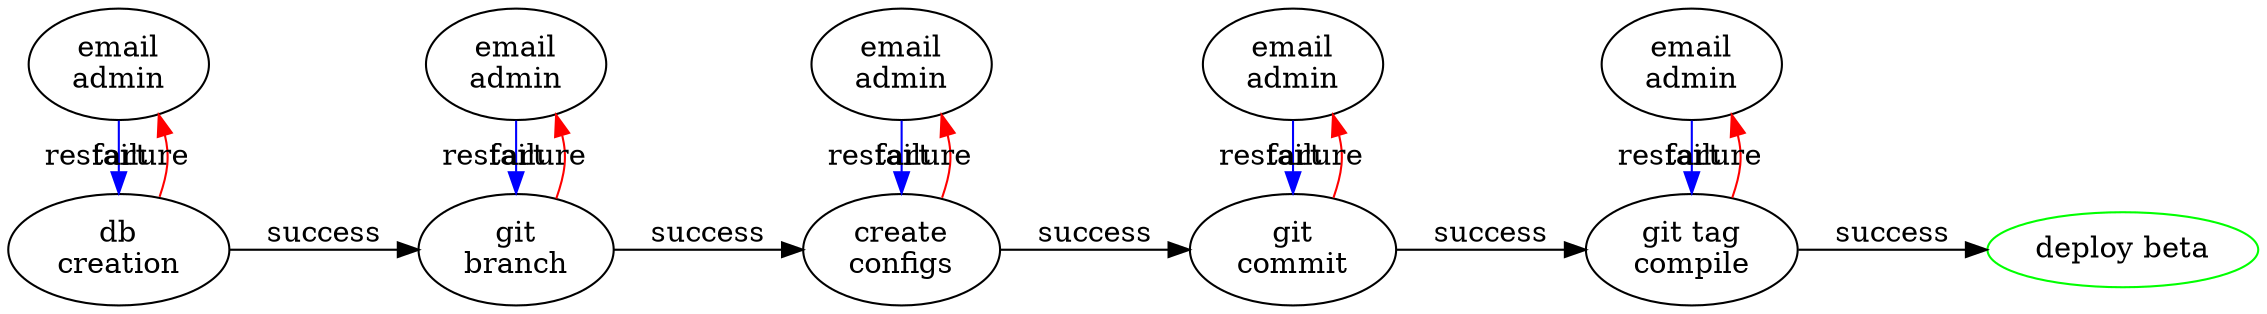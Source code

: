 digraph {
        rankdir=LR;
        rank = same; a; b; c;

        subgraph action_0 {
                a[label="db\ncreation"];
                af[label="email\nadmin"];
                a->af[label="failure", color="red"];
                af->a[label="restart", color="blue"];
        }

        subgraph action_1 {
                b[label="git\nbranch"];
                bf[label="email\nadmin"];
                b->bf[label="failure", color="red"];
                bf->b[label="restart", color="blue"];
        }

        subgraph action_2 {
                c[label="create\nconfigs"];
                cf[label="email\nadmin"];
                c->cf[label="failure", color="red"];
                cf->c[label="restart", color="blue"];
        }

        subgraph action_3 {
                d[label="git\ncommit"]
                df[label="email\nadmin"]
                d->df[label="failure", color="red"]
                df->d[label="restart", color="blue"]
        }

        subgraph action_4 {
                e[label="git tag\ncompile"];
                ef[label="email\nadmin"];
                e->ef[label="failure", color="red"];
                ef->e[label="restart", color="blue"];
        }

        a->b[label="success"];
        b->c[label="success"];
        c->d[label="success"];
        d->e[label="success"];
        f[label="deploy beta", color="green"];
        e->f[label="success"];
}